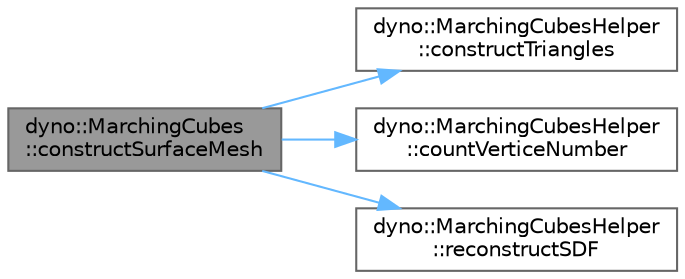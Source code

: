 digraph "dyno::MarchingCubes::constructSurfaceMesh"
{
 // LATEX_PDF_SIZE
  bgcolor="transparent";
  edge [fontname=Helvetica,fontsize=10,labelfontname=Helvetica,labelfontsize=10];
  node [fontname=Helvetica,fontsize=10,shape=box,height=0.2,width=0.4];
  rankdir="LR";
  Node1 [id="Node000001",label="dyno::MarchingCubes\l::constructSurfaceMesh",height=0.2,width=0.4,color="gray40", fillcolor="grey60", style="filled", fontcolor="black",tooltip=" "];
  Node1 -> Node2 [id="edge1_Node000001_Node000002",color="steelblue1",style="solid",tooltip=" "];
  Node2 [id="Node000002",label="dyno::MarchingCubesHelper\l::constructTriangles",height=0.2,width=0.4,color="grey40", fillcolor="white", style="filled",URL="$classdyno_1_1_marching_cubes_helper.html#afc2d37d1a92e0d88cbced4f4eb292199",tooltip=" "];
  Node1 -> Node3 [id="edge2_Node000001_Node000003",color="steelblue1",style="solid",tooltip=" "];
  Node3 [id="Node000003",label="dyno::MarchingCubesHelper\l::countVerticeNumber",height=0.2,width=0.4,color="grey40", fillcolor="white", style="filled",URL="$classdyno_1_1_marching_cubes_helper.html#a8a6ae581d34b506251b8e75e89dabe38",tooltip=" "];
  Node1 -> Node4 [id="edge3_Node000001_Node000004",color="steelblue1",style="solid",tooltip=" "];
  Node4 [id="Node000004",label="dyno::MarchingCubesHelper\l::reconstructSDF",height=0.2,width=0.4,color="grey40", fillcolor="white", style="filled",URL="$classdyno_1_1_marching_cubes_helper.html#a5ba2122d90d2a41d7b517bd39a13e208",tooltip=" "];
}
